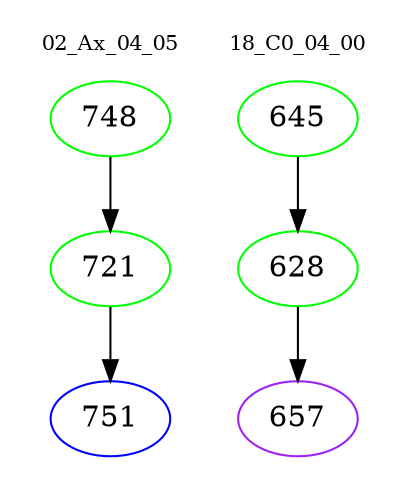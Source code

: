 digraph{
subgraph cluster_0 {
color = white
label = "02_Ax_04_05";
fontsize=10;
T0_748 [label="748", color="green"]
T0_748 -> T0_721 [color="black"]
T0_721 [label="721", color="green"]
T0_721 -> T0_751 [color="black"]
T0_751 [label="751", color="blue"]
}
subgraph cluster_1 {
color = white
label = "18_C0_04_00";
fontsize=10;
T1_645 [label="645", color="green"]
T1_645 -> T1_628 [color="black"]
T1_628 [label="628", color="green"]
T1_628 -> T1_657 [color="black"]
T1_657 [label="657", color="purple"]
}
}

